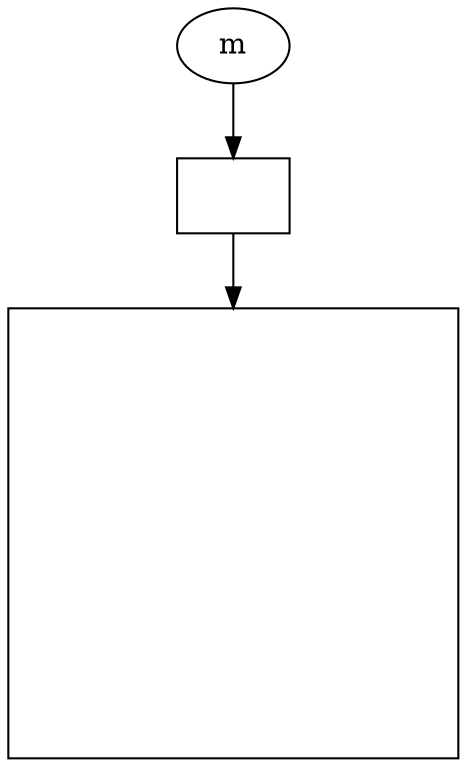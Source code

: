 digraph G {
  n [label="", shapefile="jcr.gif"]
  x [width=3, height=3, label="", shapefile="jcr.gif"]
  m -> n -> x
}
